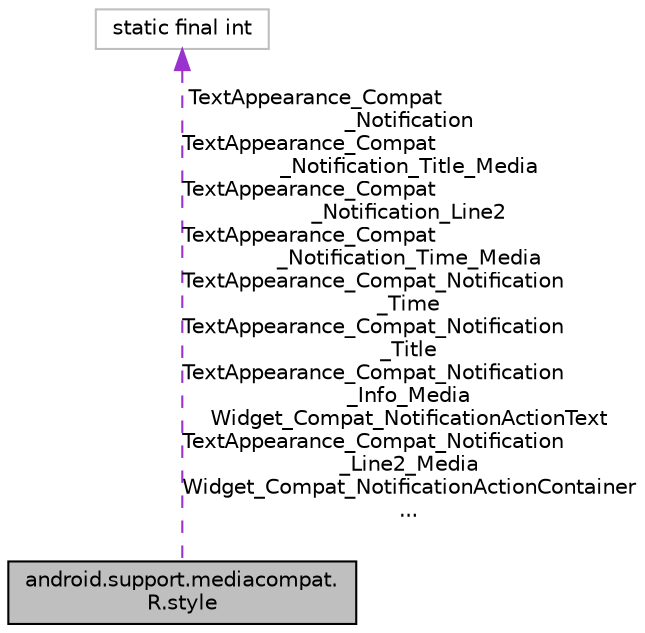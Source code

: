 digraph "android.support.mediacompat.R.style"
{
 // INTERACTIVE_SVG=YES
 // LATEX_PDF_SIZE
  edge [fontname="Helvetica",fontsize="10",labelfontname="Helvetica",labelfontsize="10"];
  node [fontname="Helvetica",fontsize="10",shape=record];
  Node1 [label="android.support.mediacompat.\lR.style",height=0.2,width=0.4,color="black", fillcolor="grey75", style="filled", fontcolor="black",tooltip=" "];
  Node2 -> Node1 [dir="back",color="darkorchid3",fontsize="10",style="dashed",label=" TextAppearance_Compat\l_Notification\nTextAppearance_Compat\l_Notification_Title_Media\nTextAppearance_Compat\l_Notification_Line2\nTextAppearance_Compat\l_Notification_Time_Media\nTextAppearance_Compat_Notification\l_Time\nTextAppearance_Compat_Notification\l_Title\nTextAppearance_Compat_Notification\l_Info_Media\nWidget_Compat_NotificationActionText\nTextAppearance_Compat_Notification\l_Line2_Media\nWidget_Compat_NotificationActionContainer\n..." ,fontname="Helvetica"];
  Node2 [label="static final int",height=0.2,width=0.4,color="grey75", fillcolor="white", style="filled",tooltip=" "];
}
